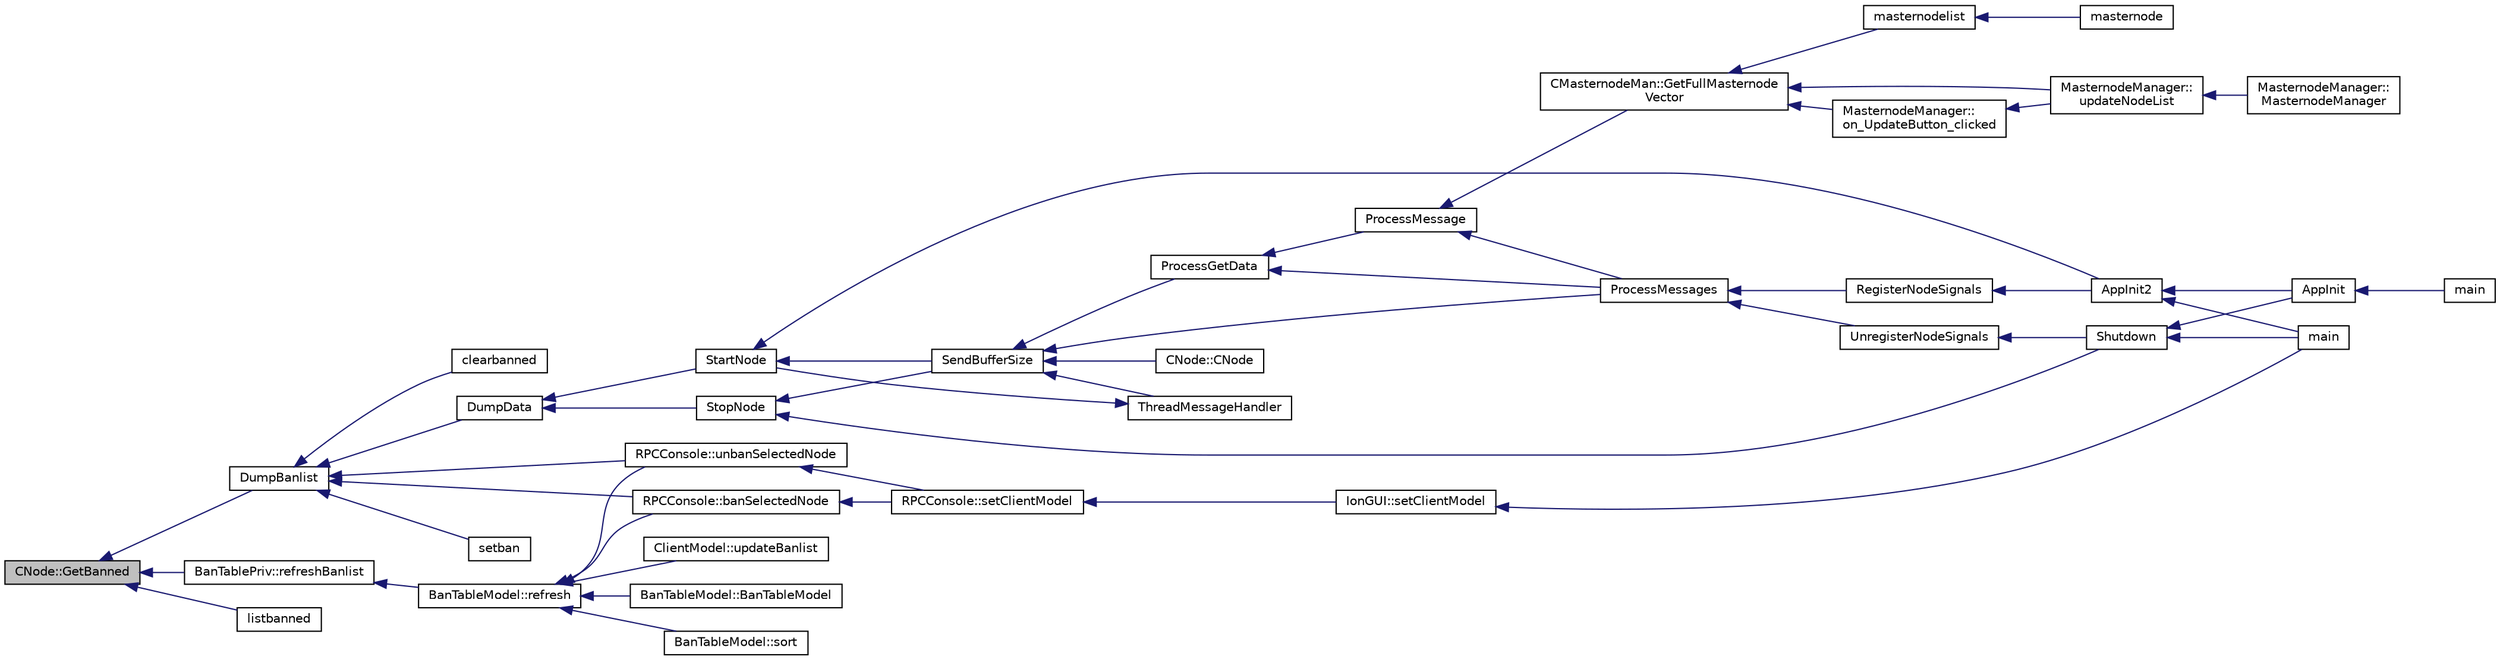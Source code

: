 digraph "CNode::GetBanned"
{
  edge [fontname="Helvetica",fontsize="10",labelfontname="Helvetica",labelfontsize="10"];
  node [fontname="Helvetica",fontsize="10",shape=record];
  rankdir="LR";
  Node460 [label="CNode::GetBanned",height=0.2,width=0.4,color="black", fillcolor="grey75", style="filled", fontcolor="black"];
  Node460 -> Node461 [dir="back",color="midnightblue",fontsize="10",style="solid",fontname="Helvetica"];
  Node461 [label="DumpBanlist",height=0.2,width=0.4,color="black", fillcolor="white", style="filled",URL="$d7/d97/net_8h.html#af593c31ddb8a6d2f3c6faf63c28b5aa9"];
  Node461 -> Node462 [dir="back",color="midnightblue",fontsize="10",style="solid",fontname="Helvetica"];
  Node462 [label="DumpData",height=0.2,width=0.4,color="black", fillcolor="white", style="filled",URL="$dd/d84/net_8cpp.html#a88d718bd281a8150c9bb2d8c1e8e0a09"];
  Node462 -> Node463 [dir="back",color="midnightblue",fontsize="10",style="solid",fontname="Helvetica"];
  Node463 [label="StartNode",height=0.2,width=0.4,color="black", fillcolor="white", style="filled",URL="$d7/d97/net_8h.html#a9396d8054e8f74959e9391871aaddde0"];
  Node463 -> Node464 [dir="back",color="midnightblue",fontsize="10",style="solid",fontname="Helvetica"];
  Node464 [label="AppInit2",height=0.2,width=0.4,color="black", fillcolor="white", style="filled",URL="$d8/dc0/init_8h.html#a1a4c1bfbf6ba1db77e988b89b9cadfd3",tooltip="Initialize ion. "];
  Node464 -> Node465 [dir="back",color="midnightblue",fontsize="10",style="solid",fontname="Helvetica"];
  Node465 [label="AppInit",height=0.2,width=0.4,color="black", fillcolor="white", style="filled",URL="$d4/d35/iond_8cpp.html#ac59316b767e6984e1285f0531275286b"];
  Node465 -> Node466 [dir="back",color="midnightblue",fontsize="10",style="solid",fontname="Helvetica"];
  Node466 [label="main",height=0.2,width=0.4,color="black", fillcolor="white", style="filled",URL="$d4/d35/iond_8cpp.html#a0ddf1224851353fc92bfbff6f499fa97"];
  Node464 -> Node467 [dir="back",color="midnightblue",fontsize="10",style="solid",fontname="Helvetica"];
  Node467 [label="main",height=0.2,width=0.4,color="black", fillcolor="white", style="filled",URL="$d5/d2d/ion_8cpp.html#a0ddf1224851353fc92bfbff6f499fa97"];
  Node463 -> Node468 [dir="back",color="midnightblue",fontsize="10",style="solid",fontname="Helvetica"];
  Node468 [label="SendBufferSize",height=0.2,width=0.4,color="black", fillcolor="white", style="filled",URL="$d7/d97/net_8h.html#a13f289d6233bd32b78a38793f76bdccb"];
  Node468 -> Node469 [dir="back",color="midnightblue",fontsize="10",style="solid",fontname="Helvetica"];
  Node469 [label="ProcessGetData",height=0.2,width=0.4,color="black", fillcolor="white", style="filled",URL="$df/d0a/main_8cpp.html#a3be415b83ecfe1f4215e0bd28c3b1eec"];
  Node469 -> Node470 [dir="back",color="midnightblue",fontsize="10",style="solid",fontname="Helvetica"];
  Node470 [label="ProcessMessage",height=0.2,width=0.4,color="black", fillcolor="white", style="filled",URL="$df/d0a/main_8cpp.html#a8ba92b1a4bce3c835e887a9073d17d8e"];
  Node470 -> Node471 [dir="back",color="midnightblue",fontsize="10",style="solid",fontname="Helvetica"];
  Node471 [label="ProcessMessages",height=0.2,width=0.4,color="black", fillcolor="white", style="filled",URL="$d4/dbf/main_8h.html#a196f9318f02448b85b28d612698934fd"];
  Node471 -> Node472 [dir="back",color="midnightblue",fontsize="10",style="solid",fontname="Helvetica"];
  Node472 [label="RegisterNodeSignals",height=0.2,width=0.4,color="black", fillcolor="white", style="filled",URL="$d4/dbf/main_8h.html#ab02615ff65f91d69f8d786ec900baa8a",tooltip="Register with a network node to receive its signals. "];
  Node472 -> Node464 [dir="back",color="midnightblue",fontsize="10",style="solid",fontname="Helvetica"];
  Node471 -> Node473 [dir="back",color="midnightblue",fontsize="10",style="solid",fontname="Helvetica"];
  Node473 [label="UnregisterNodeSignals",height=0.2,width=0.4,color="black", fillcolor="white", style="filled",URL="$d4/dbf/main_8h.html#a3ef0cc6e9d9d6435ee2a5569244d6ebd",tooltip="Unregister a network node. "];
  Node473 -> Node474 [dir="back",color="midnightblue",fontsize="10",style="solid",fontname="Helvetica"];
  Node474 [label="Shutdown",height=0.2,width=0.4,color="black", fillcolor="white", style="filled",URL="$d8/dc0/init_8h.html#ac5f038c2b480cf9ef5e19e3eba8dbaf9"];
  Node474 -> Node465 [dir="back",color="midnightblue",fontsize="10",style="solid",fontname="Helvetica"];
  Node474 -> Node467 [dir="back",color="midnightblue",fontsize="10",style="solid",fontname="Helvetica"];
  Node470 -> Node475 [dir="back",color="midnightblue",fontsize="10",style="solid",fontname="Helvetica"];
  Node475 [label="CMasternodeMan::GetFullMasternode\lVector",height=0.2,width=0.4,color="black", fillcolor="white", style="filled",URL="$dc/d6b/class_c_masternode_man.html#ab39e213a7601e1bef2eba1d5d63206f5"];
  Node475 -> Node476 [dir="back",color="midnightblue",fontsize="10",style="solid",fontname="Helvetica"];
  Node476 [label="MasternodeManager::\lupdateNodeList",height=0.2,width=0.4,color="black", fillcolor="white", style="filled",URL="$d9/d70/class_masternode_manager.html#a5485a8bd6ccf673027165cc1207dfae9"];
  Node476 -> Node477 [dir="back",color="midnightblue",fontsize="10",style="solid",fontname="Helvetica"];
  Node477 [label="MasternodeManager::\lMasternodeManager",height=0.2,width=0.4,color="black", fillcolor="white", style="filled",URL="$d9/d70/class_masternode_manager.html#ad18cb99065e056e6b791e2356de826bf"];
  Node475 -> Node478 [dir="back",color="midnightblue",fontsize="10",style="solid",fontname="Helvetica"];
  Node478 [label="MasternodeManager::\lon_UpdateButton_clicked",height=0.2,width=0.4,color="black", fillcolor="white", style="filled",URL="$d9/d70/class_masternode_manager.html#ae8d07b4d869e3eb09fe1be445eff0430"];
  Node478 -> Node476 [dir="back",color="midnightblue",fontsize="10",style="solid",fontname="Helvetica"];
  Node475 -> Node479 [dir="back",color="midnightblue",fontsize="10",style="solid",fontname="Helvetica"];
  Node479 [label="masternodelist",height=0.2,width=0.4,color="black", fillcolor="white", style="filled",URL="$d5/d6b/rpcstashedsend_8cpp.html#a3a7ed7e37f21eb2912afc6e776f7236c"];
  Node479 -> Node480 [dir="back",color="midnightblue",fontsize="10",style="solid",fontname="Helvetica"];
  Node480 [label="masternode",height=0.2,width=0.4,color="black", fillcolor="white", style="filled",URL="$d5/d6b/rpcstashedsend_8cpp.html#a30609e443aeb47c29ed0878d16b1b5e1"];
  Node469 -> Node471 [dir="back",color="midnightblue",fontsize="10",style="solid",fontname="Helvetica"];
  Node468 -> Node471 [dir="back",color="midnightblue",fontsize="10",style="solid",fontname="Helvetica"];
  Node468 -> Node481 [dir="back",color="midnightblue",fontsize="10",style="solid",fontname="Helvetica"];
  Node481 [label="ThreadMessageHandler",height=0.2,width=0.4,color="black", fillcolor="white", style="filled",URL="$dd/d84/net_8cpp.html#a379b0d3521bdd62ac296f219d70c4e30"];
  Node481 -> Node463 [dir="back",color="midnightblue",fontsize="10",style="solid",fontname="Helvetica"];
  Node468 -> Node482 [dir="back",color="midnightblue",fontsize="10",style="solid",fontname="Helvetica"];
  Node482 [label="CNode::CNode",height=0.2,width=0.4,color="black", fillcolor="white", style="filled",URL="$d1/d64/class_c_node.html#a51556705550511146245b9fb2fec09c1"];
  Node462 -> Node483 [dir="back",color="midnightblue",fontsize="10",style="solid",fontname="Helvetica"];
  Node483 [label="StopNode",height=0.2,width=0.4,color="black", fillcolor="white", style="filled",URL="$d7/d97/net_8h.html#ac9110488f45c160d58f3c7ab7197bcea"];
  Node483 -> Node474 [dir="back",color="midnightblue",fontsize="10",style="solid",fontname="Helvetica"];
  Node483 -> Node468 [dir="back",color="midnightblue",fontsize="10",style="solid",fontname="Helvetica"];
  Node461 -> Node484 [dir="back",color="midnightblue",fontsize="10",style="solid",fontname="Helvetica"];
  Node484 [label="RPCConsole::banSelectedNode",height=0.2,width=0.4,color="black", fillcolor="white", style="filled",URL="$d7/de8/class_r_p_c_console.html#aacaf485583b6342c5e1877e7582f95c5",tooltip="Ban a selected node on the Peers tab. "];
  Node484 -> Node485 [dir="back",color="midnightblue",fontsize="10",style="solid",fontname="Helvetica"];
  Node485 [label="RPCConsole::setClientModel",height=0.2,width=0.4,color="black", fillcolor="white", style="filled",URL="$d7/de8/class_r_p_c_console.html#a355349a33664a07628e9ca22a60f5fa7"];
  Node485 -> Node486 [dir="back",color="midnightblue",fontsize="10",style="solid",fontname="Helvetica"];
  Node486 [label="IonGUI::setClientModel",height=0.2,width=0.4,color="black", fillcolor="white", style="filled",URL="$dc/d0b/class_ion_g_u_i.html#aee0c583c834ce4f4c598c29db83b0680",tooltip="Set the client model. "];
  Node486 -> Node467 [dir="back",color="midnightblue",fontsize="10",style="solid",fontname="Helvetica"];
  Node461 -> Node487 [dir="back",color="midnightblue",fontsize="10",style="solid",fontname="Helvetica"];
  Node487 [label="RPCConsole::unbanSelectedNode",height=0.2,width=0.4,color="black", fillcolor="white", style="filled",URL="$d7/de8/class_r_p_c_console.html#a9a974887c33bf1d4b25eb6aeea002941",tooltip="Unban a selected node on the Bans tab. "];
  Node487 -> Node485 [dir="back",color="midnightblue",fontsize="10",style="solid",fontname="Helvetica"];
  Node461 -> Node488 [dir="back",color="midnightblue",fontsize="10",style="solid",fontname="Helvetica"];
  Node488 [label="setban",height=0.2,width=0.4,color="black", fillcolor="white", style="filled",URL="$df/dab/rpcnet_8cpp.html#a4691c5765507f04c86e42e8df1e5c047"];
  Node461 -> Node489 [dir="back",color="midnightblue",fontsize="10",style="solid",fontname="Helvetica"];
  Node489 [label="clearbanned",height=0.2,width=0.4,color="black", fillcolor="white", style="filled",URL="$df/dab/rpcnet_8cpp.html#a6bc0a8efe17b841bb486d49037dda28c"];
  Node460 -> Node490 [dir="back",color="midnightblue",fontsize="10",style="solid",fontname="Helvetica"];
  Node490 [label="BanTablePriv::refreshBanlist",height=0.2,width=0.4,color="black", fillcolor="white", style="filled",URL="$d6/d05/class_ban_table_priv.html#a36dc74cf3d2a45de4c0e55aa79e64c98",tooltip="Pull a full list of banned nodes from CNode into our cache. "];
  Node490 -> Node491 [dir="back",color="midnightblue",fontsize="10",style="solid",fontname="Helvetica"];
  Node491 [label="BanTableModel::refresh",height=0.2,width=0.4,color="black", fillcolor="white", style="filled",URL="$d7/d4f/class_ban_table_model.html#a15107160d33bbf2635b9460cb07f9661"];
  Node491 -> Node492 [dir="back",color="midnightblue",fontsize="10",style="solid",fontname="Helvetica"];
  Node492 [label="BanTableModel::BanTableModel",height=0.2,width=0.4,color="black", fillcolor="white", style="filled",URL="$d7/d4f/class_ban_table_model.html#a71bce2e55cc2b80f0eb7b50c99d5fc98"];
  Node491 -> Node493 [dir="back",color="midnightblue",fontsize="10",style="solid",fontname="Helvetica"];
  Node493 [label="BanTableModel::sort",height=0.2,width=0.4,color="black", fillcolor="white", style="filled",URL="$d7/d4f/class_ban_table_model.html#a93f90c58936fe32fe1c14788e024d0b6"];
  Node491 -> Node494 [dir="back",color="midnightblue",fontsize="10",style="solid",fontname="Helvetica"];
  Node494 [label="ClientModel::updateBanlist",height=0.2,width=0.4,color="black", fillcolor="white", style="filled",URL="$df/d25/class_client_model.html#a0950c13c4be7800fb0b7821586ccbd13"];
  Node491 -> Node484 [dir="back",color="midnightblue",fontsize="10",style="solid",fontname="Helvetica"];
  Node491 -> Node487 [dir="back",color="midnightblue",fontsize="10",style="solid",fontname="Helvetica"];
  Node460 -> Node495 [dir="back",color="midnightblue",fontsize="10",style="solid",fontname="Helvetica"];
  Node495 [label="listbanned",height=0.2,width=0.4,color="black", fillcolor="white", style="filled",URL="$df/dab/rpcnet_8cpp.html#a0796beed22bc93604f7f08a50074e618"];
}
